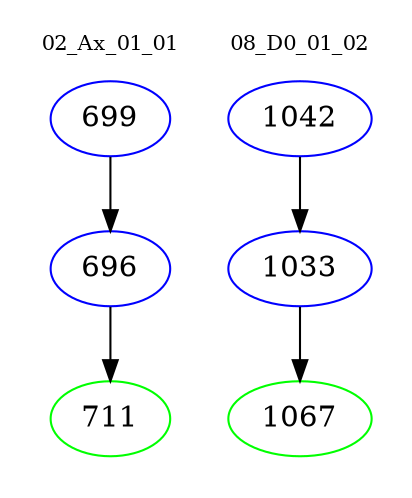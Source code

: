 digraph{
subgraph cluster_0 {
color = white
label = "02_Ax_01_01";
fontsize=10;
T0_699 [label="699", color="blue"]
T0_699 -> T0_696 [color="black"]
T0_696 [label="696", color="blue"]
T0_696 -> T0_711 [color="black"]
T0_711 [label="711", color="green"]
}
subgraph cluster_1 {
color = white
label = "08_D0_01_02";
fontsize=10;
T1_1042 [label="1042", color="blue"]
T1_1042 -> T1_1033 [color="black"]
T1_1033 [label="1033", color="blue"]
T1_1033 -> T1_1067 [color="black"]
T1_1067 [label="1067", color="green"]
}
}
